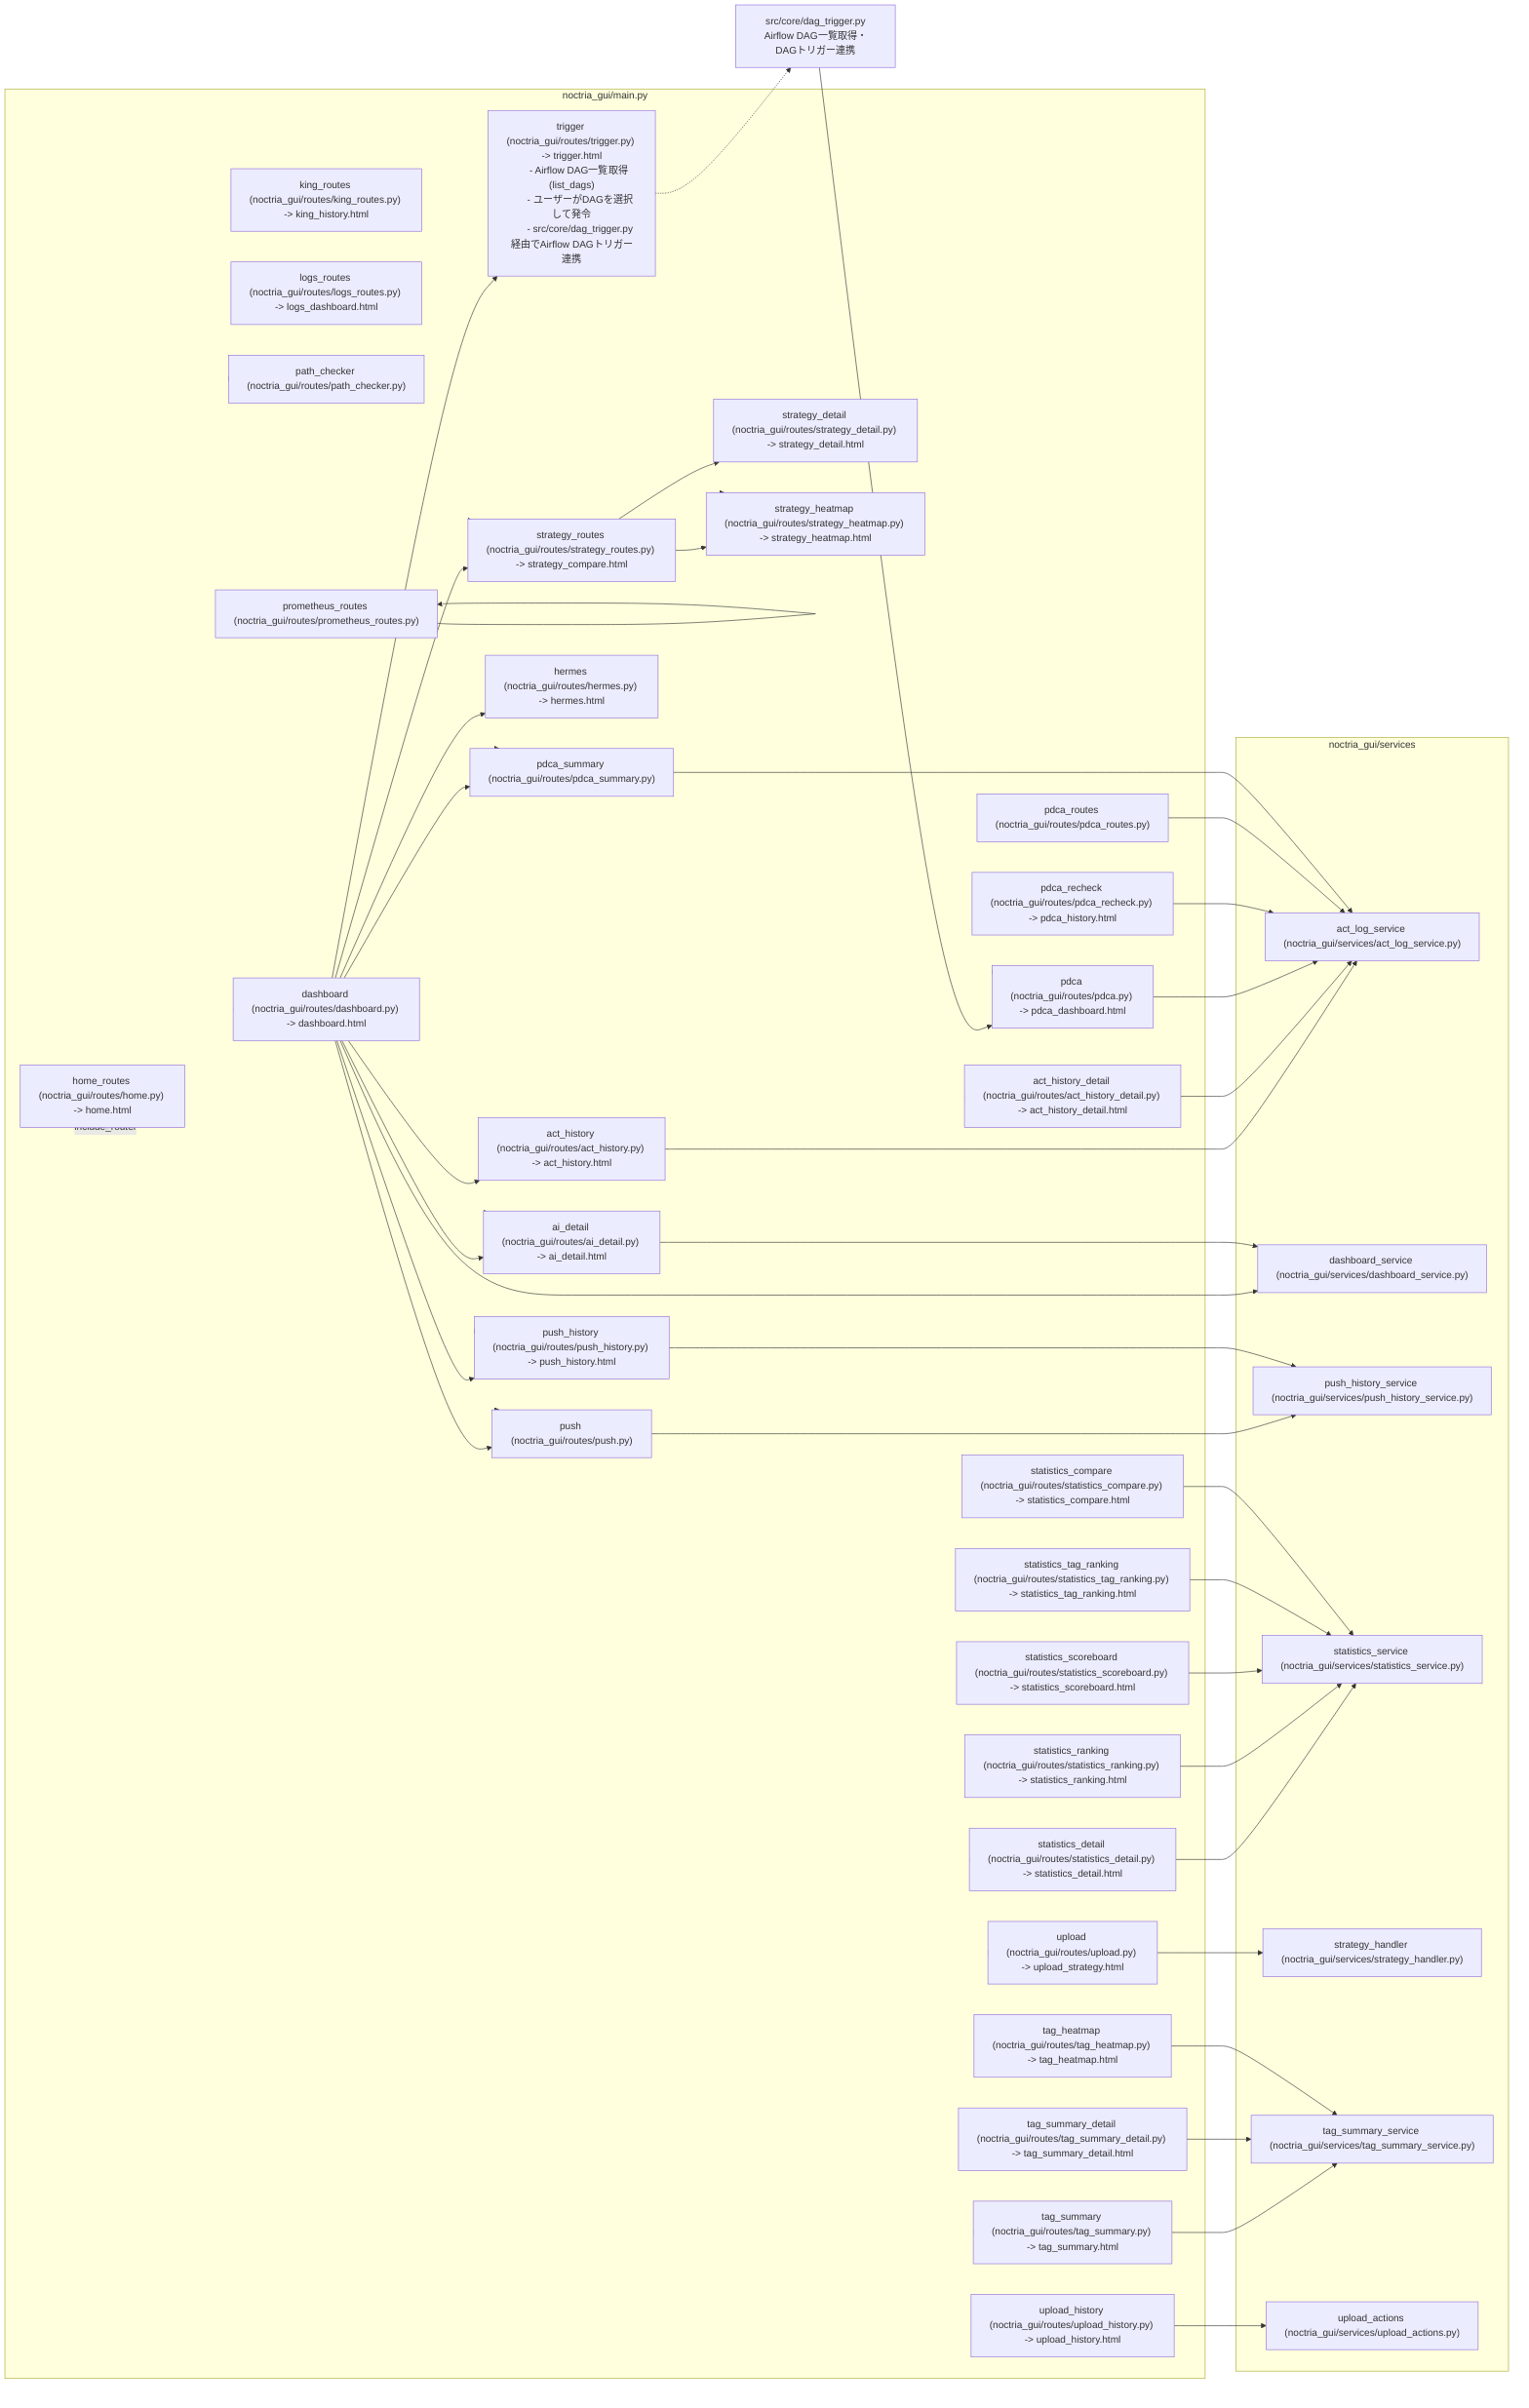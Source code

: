flowchart LR
  %% メインGUI部分を1つのサブグラフとして整理
  subgraph GUI_Main["noctria_gui/main.py"]
    direction TB
    HOME["home_routes (noctria_gui/routes/home.py) -> home.html"]
    DASHBOARD["dashboard (noctria_gui/routes/dashboard.py) -> dashboard.html"]
    AI_DETAIL["ai_detail (noctria_gui/routes/ai_detail.py) -> ai_detail.html"]
    KING["king_routes (noctria_gui/routes/king_routes.py) -> king_history.html"]
    TRIGGER["trigger (noctria_gui/routes/trigger.py) -> trigger.html
      - Airflow DAG一覧取得 (list_dags)
      - ユーザーがDAGを選択して発令
      - src/core/dag_trigger.py経由でAirflow DAGトリガー連携"]
    UPLOAD["upload (noctria_gui/routes/upload.py) -> upload_strategy.html"]
    UPLOAD_HISTORY["upload_history (noctria_gui/routes/upload_history.py) -> upload_history.html"]
    ACT_HISTORY["act_history (noctria_gui/routes/act_history.py) -> act_history.html"]
    ACT_HISTORY_DETAIL["act_history_detail (noctria_gui/routes/act_history_detail.py) -> act_history_detail.html"]
    LOGS["logs_routes (noctria_gui/routes/logs_routes.py) -> logs_dashboard.html"]
    PDCA["pdca (noctria_gui/routes/pdca.py) -> pdca_dashboard.html"]
    PDCA_RECHECK["pdca_recheck (noctria_gui/routes/pdca_recheck.py) -> pdca_history.html"]
    PDCA_ROUTES["pdca_routes (noctria_gui/routes/pdca_routes.py)"]
    PDCA_SUMMARY["pdca_summary (noctria_gui/routes/pdca_summary.py)"]
    PUSH["push (noctria_gui/routes/push.py)"]
    PUSH_HISTORY["push_history (noctria_gui/routes/push_history.py) -> push_history.html"]
    HERMES["hermes (noctria_gui/routes/hermes.py) -> hermes.html"]
    STRATEGY_ROUTES["strategy_routes (noctria_gui/routes/strategy_routes.py) -> strategy_compare.html"]
    STRATEGY_DETAIL["strategy_detail (noctria_gui/routes/strategy_detail.py) -> strategy_detail.html"]
    STRATEGY_HEATMAP["strategy_heatmap (noctria_gui/routes/strategy_heatmap.py) -> strategy_heatmap.html"]
    STAT_DETAIL["statistics_detail (noctria_gui/routes/statistics_detail.py) -> statistics_detail.html"]
    STAT_RANKING["statistics_ranking (noctria_gui/routes/statistics_ranking.py) -> statistics_ranking.html"]
    STAT_SCOREBOARD["statistics_scoreboard (noctria_gui/routes/statistics_scoreboard.py) -> statistics_scoreboard.html"]
    STAT_TAG_RANKING["statistics_tag_ranking (noctria_gui/routes/statistics_tag_ranking.py) -> statistics_tag_ranking.html"]
    STAT_COMPARE["statistics_compare (noctria_gui/routes/statistics_compare.py) -> statistics_compare.html"]
    TAG_SUMMARY["tag_summary (noctria_gui/routes/tag_summary.py) -> tag_summary.html"]
    TAG_SUMMARY_DETAIL["tag_summary_detail (noctria_gui/routes/tag_summary_detail.py) -> tag_summary_detail.html"]
    TAG_HEATMAP["tag_heatmap (noctria_gui/routes/tag_heatmap.py) -> tag_heatmap.html"]
    PATH_CHECKER["path_checker (noctria_gui/routes/path_checker.py)"]
    PROMETHEUS_ROUTES["prometheus_routes (noctria_gui/routes/prometheus_routes.py)"]
  end

  %% サービス部分を別サブグラフに分ける
  subgraph Services["noctria_gui/services"]
    direction TB
    ACT_LOG_SERVICE["act_log_service (noctria_gui/services/act_log_service.py)"]
    DASHBOARD_SERVICE["dashboard_service (noctria_gui/services/dashboard_service.py)"]
    PUSH_HISTORY_SERVICE["push_history_service (noctria_gui/services/push_history_service.py)"]
    STATISTICS_SERVICE["statistics_service (noctria_gui/services/statistics_service.py)"]
    STRATEGY_HANDLER["strategy_handler (noctria_gui/services/strategy_handler.py)"]
    TAG_SUMMARY_SERVICE["tag_summary_service (noctria_gui/services/tag_summary_service.py)"]
    UPLOAD_ACTIONS["upload_actions (noctria_gui/services/upload_actions.py)"]
  end

  %% GUI Mainから各Routesへのinclude
  GUI_Main -->|include_router| HOME
  GUI_Main --> DASHBOARD
  GUI_Main --> AI_DETAIL
  GUI_Main --> KING
  GUI_Main --> TRIGGER
  GUI_Main --> UPLOAD
  GUI_Main --> UPLOAD_HISTORY
  GUI_Main --> ACT_HISTORY
  GUI_Main --> ACT_HISTORY_DETAIL
  GUI_Main --> LOGS
  GUI_Main --> PDCA
  GUI_Main --> PDCA_RECHECK
  GUI_Main --> PDCA_ROUTES
  GUI_Main --> PDCA_SUMMARY
  GUI_Main --> PUSH
  GUI_Main --> PUSH_HISTORY
  GUI_Main --> HERMES
  GUI_Main --> STRATEGY_ROUTES
  GUI_Main --> STRATEGY_DETAIL
  GUI_Main --> STRATEGY_HEATMAP
  GUI_Main --> STAT_DETAIL
  GUI_Main --> STAT_RANKING
  GUI_Main --> STAT_SCOREBOARD
  GUI_Main --> STAT_TAG_RANKING
  GUI_Main --> STAT_COMPARE
  GUI_Main --> TAG_SUMMARY
  GUI_Main --> TAG_SUMMARY_DETAIL
  GUI_Main --> TAG_HEATMAP
  GUI_Main --> PATH_CHECKER
  GUI_Main --> PROMETHEUS_ROUTES

  %% ダッシュボードからアクセスリンク（追加）
  DASHBOARD --> STRATEGY_ROUTES
  DASHBOARD --> PDCA_SUMMARY
  DASHBOARD --> AI_DETAIL
  DASHBOARD --> TRIGGER
  DASHBOARD --> ACT_HISTORY
  DASHBOARD --> PUSH
  DASHBOARD --> PUSH_HISTORY
  DASHBOARD --> HERMES

  %% Routes が Service を利用
  ACT_HISTORY --> ACT_LOG_SERVICE
  ACT_HISTORY_DETAIL --> ACT_LOG_SERVICE
  PDCA --> ACT_LOG_SERVICE
  PDCA_RECHECK --> ACT_LOG_SERVICE
  PDCA_ROUTES --> ACT_LOG_SERVICE
  PDCA_SUMMARY --> ACT_LOG_SERVICE

  DASHBOARD --> DASHBOARD_SERVICE
  AI_DETAIL --> DASHBOARD_SERVICE
  PUSH --> PUSH_HISTORY_SERVICE
  PUSH_HISTORY --> PUSH_HISTORY_SERVICE
  STAT_DETAIL --> STATISTICS_SERVICE
  STAT_RANKING --> STATISTICS_SERVICE
  STAT_SCOREBOARD --> STATISTICS_SERVICE
  STAT_TAG_RANKING --> STATISTICS_SERVICE
  STAT_COMPARE --> STATISTICS_SERVICE
  TAG_SUMMARY --> TAG_SUMMARY_SERVICE
  TAG_SUMMARY_DETAIL --> TAG_SUMMARY_SERVICE
  TAG_HEATMAP --> TAG_SUMMARY_SERVICE
  UPLOAD --> STRATEGY_HANDLER
  UPLOAD_HISTORY --> UPLOAD_ACTIONS
  STRATEGY_ROUTES --> STRATEGY_DETAIL
  STRATEGY_ROUTES --> STRATEGY_HEATMAP

  PROMETHEUS_ROUTES --> PROMETHEUS_ROUTES

  %% GUIのDAGトリガー連携（src/core/dag_trigger.py経由）
  TRIGGER -.-> src_core_dag_trigger["src/core/dag_trigger.py\nAirflow DAG一覧取得・DAGトリガー連携"]
  src_core_dag_trigger --> PDCA